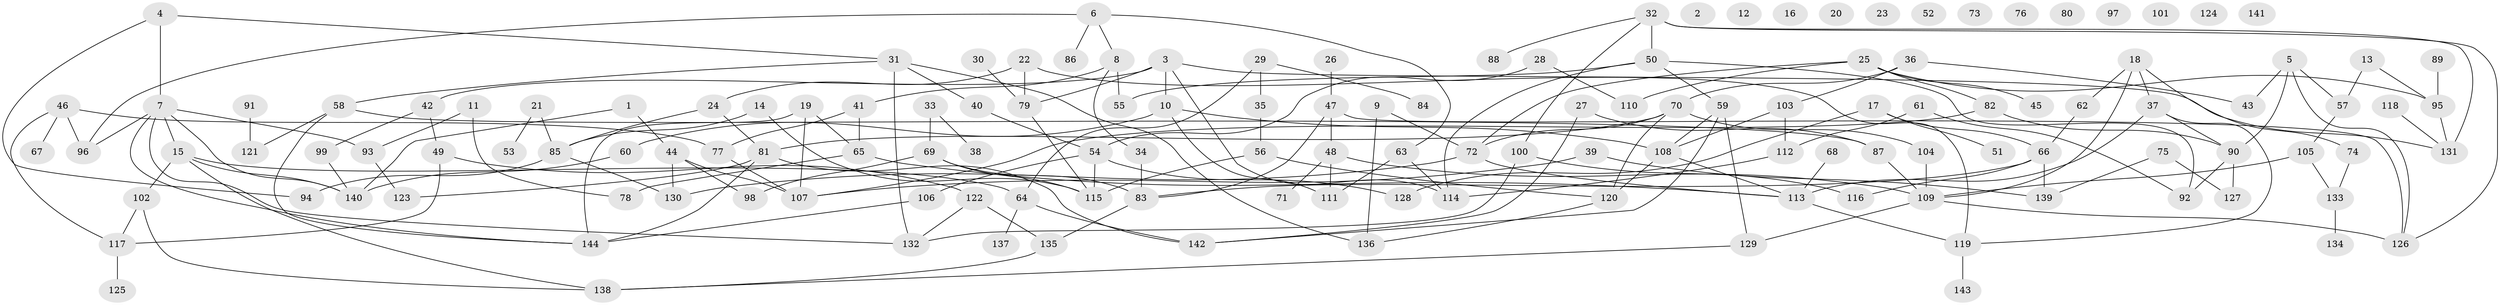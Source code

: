 // Generated by graph-tools (version 1.1) at 2025/12/03/09/25 04:12:56]
// undirected, 144 vertices, 199 edges
graph export_dot {
graph [start="1"]
  node [color=gray90,style=filled];
  1;
  2;
  3;
  4;
  5;
  6;
  7;
  8;
  9;
  10;
  11;
  12;
  13;
  14;
  15;
  16;
  17;
  18;
  19;
  20;
  21;
  22;
  23;
  24;
  25;
  26;
  27;
  28;
  29;
  30;
  31;
  32;
  33;
  34;
  35;
  36;
  37;
  38;
  39;
  40;
  41;
  42;
  43;
  44;
  45;
  46;
  47;
  48;
  49;
  50;
  51;
  52;
  53;
  54;
  55;
  56;
  57;
  58;
  59;
  60;
  61;
  62;
  63;
  64;
  65;
  66;
  67;
  68;
  69;
  70;
  71;
  72;
  73;
  74;
  75;
  76;
  77;
  78;
  79;
  80;
  81;
  82;
  83;
  84;
  85;
  86;
  87;
  88;
  89;
  90;
  91;
  92;
  93;
  94;
  95;
  96;
  97;
  98;
  99;
  100;
  101;
  102;
  103;
  104;
  105;
  106;
  107;
  108;
  109;
  110;
  111;
  112;
  113;
  114;
  115;
  116;
  117;
  118;
  119;
  120;
  121;
  122;
  123;
  124;
  125;
  126;
  127;
  128;
  129;
  130;
  131;
  132;
  133;
  134;
  135;
  136;
  137;
  138;
  139;
  140;
  141;
  142;
  143;
  144;
  1 -- 44;
  1 -- 140;
  3 -- 10;
  3 -- 42;
  3 -- 79;
  3 -- 114;
  3 -- 131;
  4 -- 7;
  4 -- 31;
  4 -- 94;
  5 -- 43;
  5 -- 57;
  5 -- 90;
  5 -- 126;
  6 -- 8;
  6 -- 63;
  6 -- 86;
  6 -- 96;
  7 -- 15;
  7 -- 93;
  7 -- 96;
  7 -- 132;
  7 -- 140;
  7 -- 144;
  8 -- 34;
  8 -- 41;
  8 -- 55;
  9 -- 72;
  9 -- 136;
  10 -- 60;
  10 -- 108;
  10 -- 111;
  11 -- 78;
  11 -- 93;
  13 -- 57;
  13 -- 95;
  14 -- 85;
  14 -- 115;
  15 -- 64;
  15 -- 102;
  15 -- 138;
  15 -- 140;
  17 -- 51;
  17 -- 66;
  17 -- 128;
  18 -- 37;
  18 -- 62;
  18 -- 74;
  18 -- 109;
  19 -- 65;
  19 -- 107;
  19 -- 144;
  21 -- 53;
  21 -- 85;
  22 -- 24;
  22 -- 79;
  22 -- 119;
  24 -- 81;
  24 -- 85;
  25 -- 45;
  25 -- 72;
  25 -- 82;
  25 -- 95;
  25 -- 110;
  26 -- 47;
  27 -- 87;
  27 -- 142;
  28 -- 54;
  28 -- 110;
  29 -- 35;
  29 -- 64;
  29 -- 84;
  30 -- 79;
  31 -- 40;
  31 -- 58;
  31 -- 132;
  31 -- 136;
  32 -- 50;
  32 -- 88;
  32 -- 100;
  32 -- 126;
  32 -- 131;
  33 -- 38;
  33 -- 69;
  34 -- 83;
  35 -- 56;
  36 -- 43;
  36 -- 70;
  36 -- 103;
  37 -- 90;
  37 -- 113;
  37 -- 119;
  39 -- 107;
  39 -- 139;
  40 -- 54;
  41 -- 65;
  41 -- 77;
  42 -- 49;
  42 -- 99;
  44 -- 98;
  44 -- 107;
  44 -- 130;
  46 -- 67;
  46 -- 77;
  46 -- 96;
  46 -- 117;
  47 -- 48;
  47 -- 83;
  47 -- 126;
  48 -- 71;
  48 -- 109;
  48 -- 111;
  49 -- 117;
  49 -- 122;
  50 -- 55;
  50 -- 59;
  50 -- 92;
  50 -- 114;
  54 -- 106;
  54 -- 115;
  54 -- 128;
  56 -- 115;
  56 -- 120;
  57 -- 105;
  58 -- 87;
  58 -- 121;
  58 -- 144;
  59 -- 108;
  59 -- 129;
  59 -- 142;
  60 -- 140;
  61 -- 92;
  61 -- 112;
  62 -- 66;
  63 -- 111;
  63 -- 114;
  64 -- 137;
  64 -- 142;
  65 -- 78;
  65 -- 113;
  66 -- 83;
  66 -- 116;
  66 -- 139;
  68 -- 113;
  69 -- 83;
  69 -- 98;
  69 -- 115;
  70 -- 72;
  70 -- 81;
  70 -- 104;
  70 -- 120;
  72 -- 113;
  72 -- 130;
  74 -- 133;
  75 -- 127;
  75 -- 139;
  77 -- 107;
  79 -- 115;
  81 -- 123;
  81 -- 142;
  81 -- 144;
  82 -- 90;
  82 -- 107;
  83 -- 135;
  85 -- 94;
  85 -- 130;
  87 -- 109;
  89 -- 95;
  90 -- 92;
  90 -- 127;
  91 -- 121;
  93 -- 123;
  95 -- 131;
  99 -- 140;
  100 -- 116;
  100 -- 132;
  102 -- 117;
  102 -- 138;
  103 -- 108;
  103 -- 112;
  104 -- 109;
  105 -- 109;
  105 -- 133;
  106 -- 144;
  108 -- 113;
  108 -- 120;
  109 -- 126;
  109 -- 129;
  112 -- 114;
  113 -- 119;
  117 -- 125;
  118 -- 131;
  119 -- 143;
  120 -- 136;
  122 -- 132;
  122 -- 135;
  129 -- 138;
  133 -- 134;
  135 -- 138;
}
